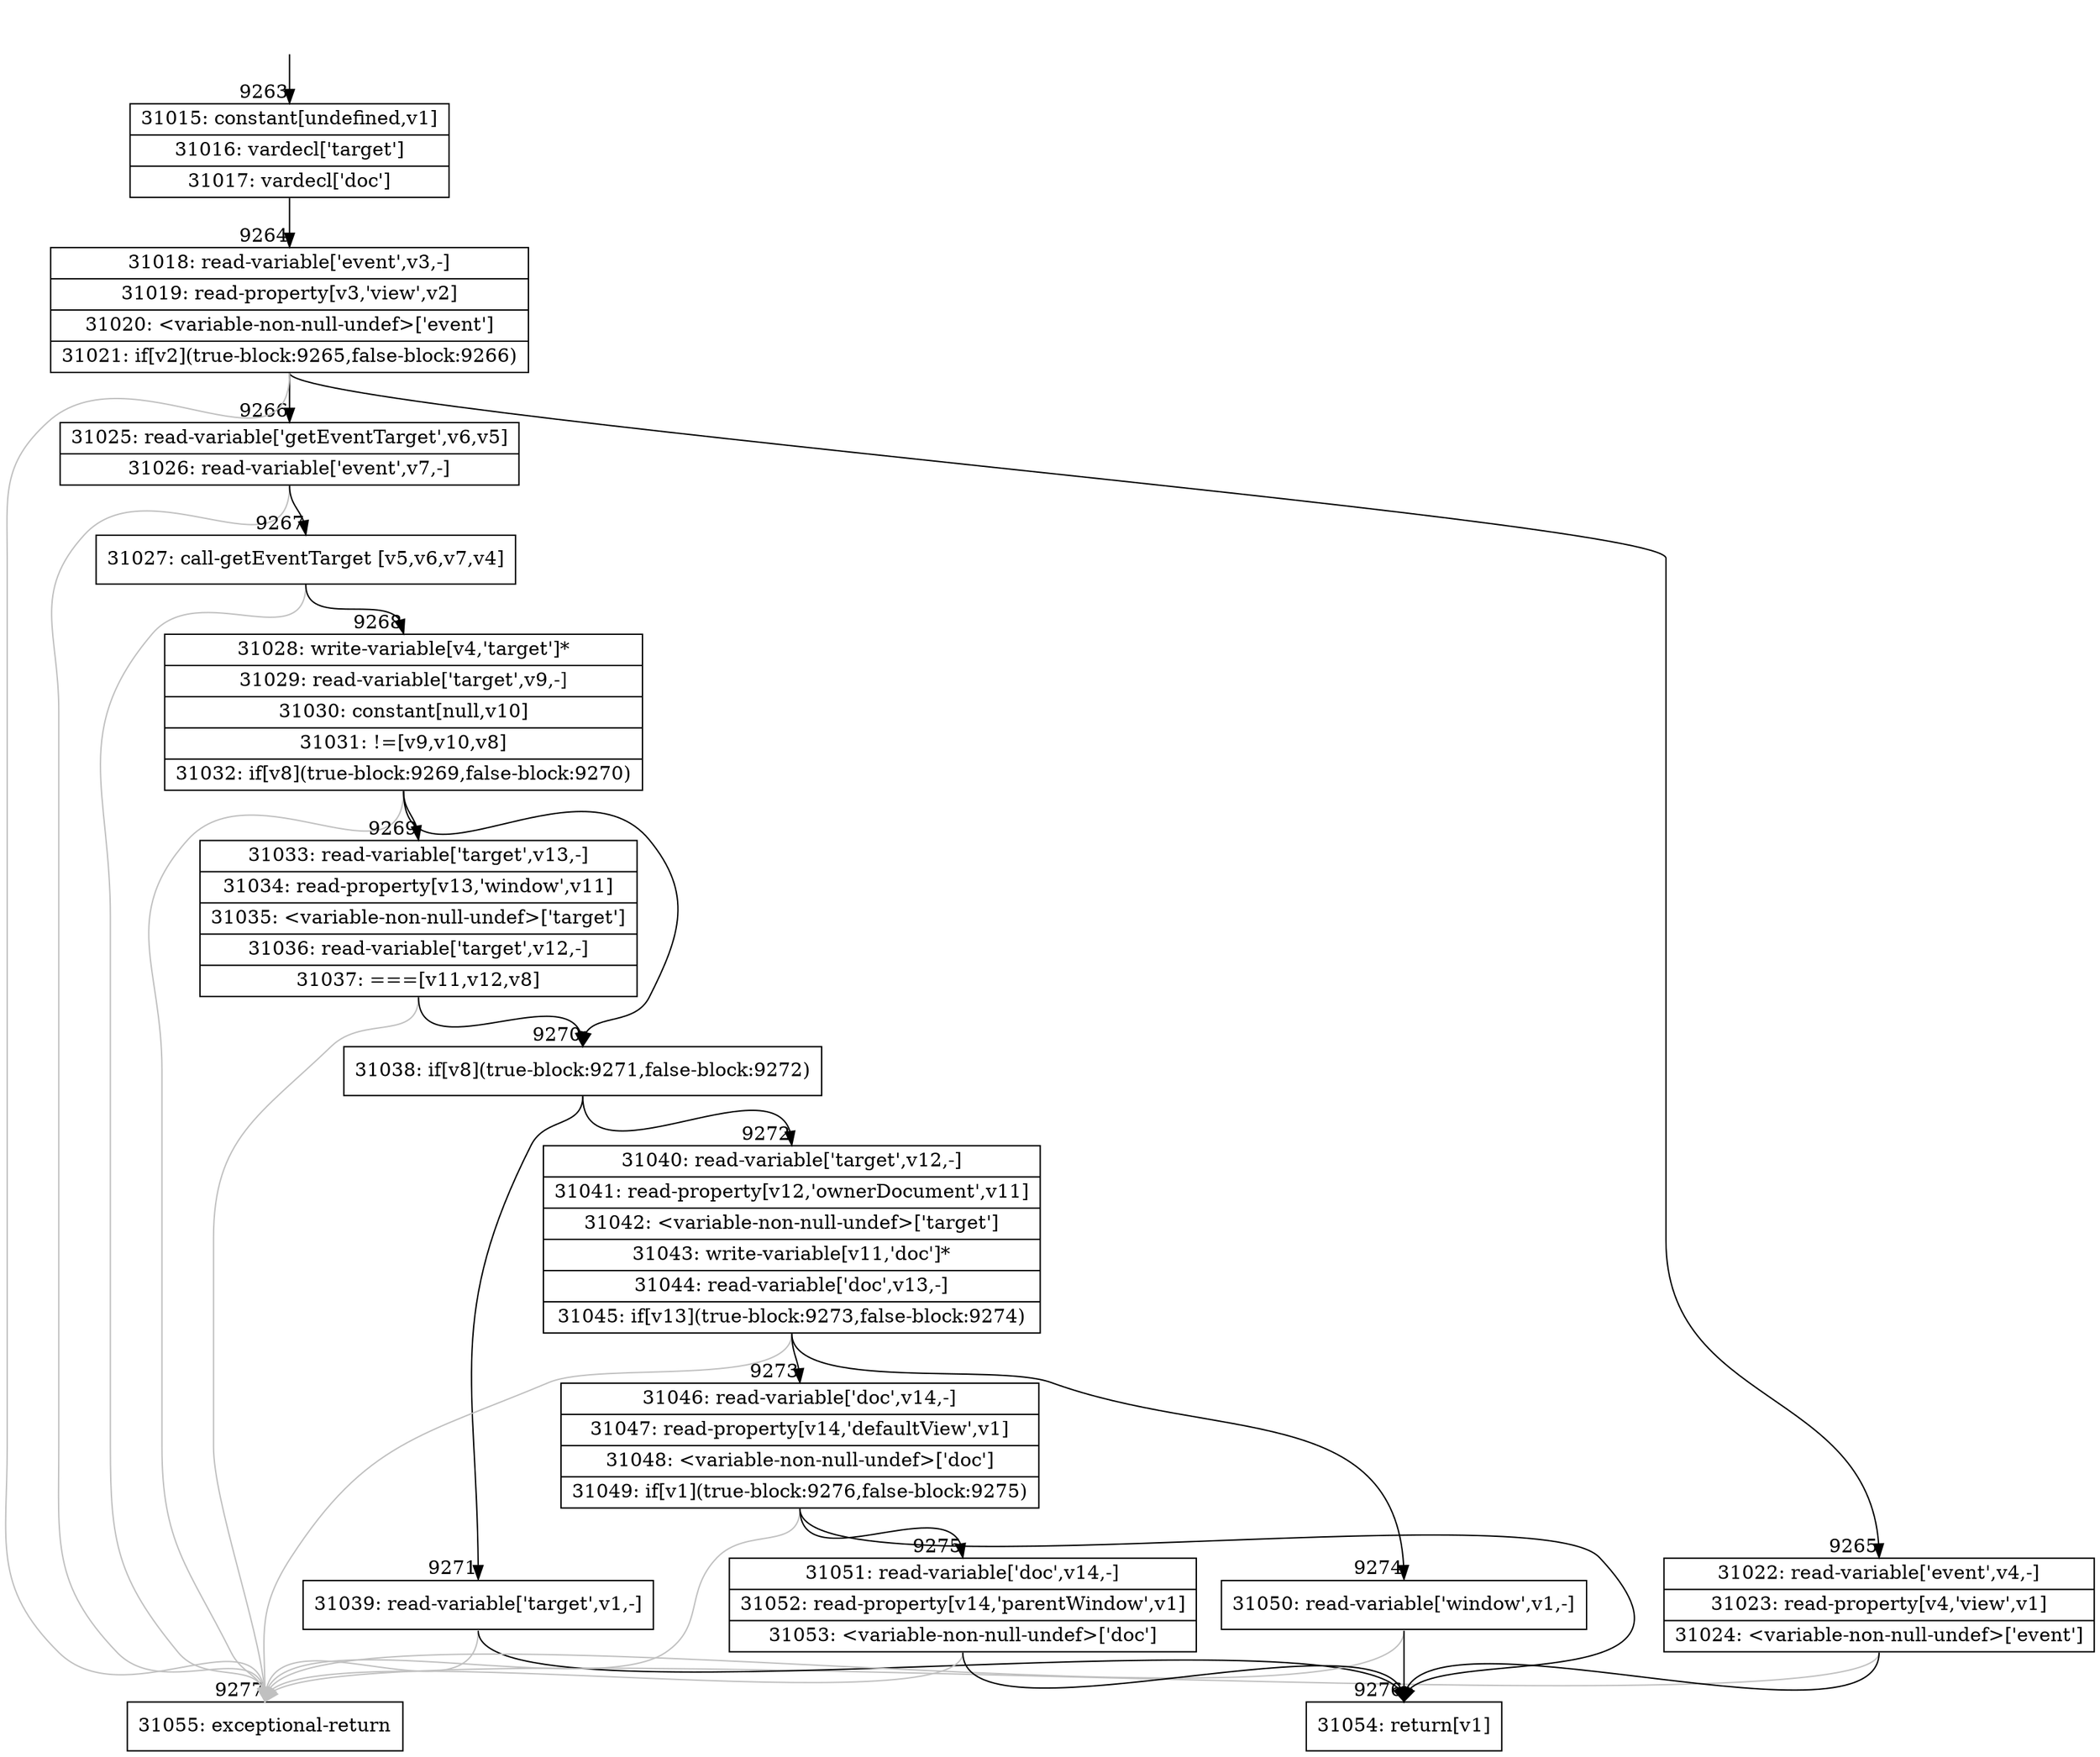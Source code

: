 digraph {
rankdir="TD"
BB_entry679[shape=none,label=""];
BB_entry679 -> BB9263 [tailport=s, headport=n, headlabel="    9263"]
BB9263 [shape=record label="{31015: constant[undefined,v1]|31016: vardecl['target']|31017: vardecl['doc']}" ] 
BB9263 -> BB9264 [tailport=s, headport=n, headlabel="      9264"]
BB9264 [shape=record label="{31018: read-variable['event',v3,-]|31019: read-property[v3,'view',v2]|31020: \<variable-non-null-undef\>['event']|31021: if[v2](true-block:9265,false-block:9266)}" ] 
BB9264 -> BB9265 [tailport=s, headport=n, headlabel="      9265"]
BB9264 -> BB9266 [tailport=s, headport=n, headlabel="      9266"]
BB9264 -> BB9277 [tailport=s, headport=n, color=gray, headlabel="      9277"]
BB9265 [shape=record label="{31022: read-variable['event',v4,-]|31023: read-property[v4,'view',v1]|31024: \<variable-non-null-undef\>['event']}" ] 
BB9265 -> BB9276 [tailport=s, headport=n, headlabel="      9276"]
BB9265 -> BB9277 [tailport=s, headport=n, color=gray]
BB9266 [shape=record label="{31025: read-variable['getEventTarget',v6,v5]|31026: read-variable['event',v7,-]}" ] 
BB9266 -> BB9267 [tailport=s, headport=n, headlabel="      9267"]
BB9266 -> BB9277 [tailport=s, headport=n, color=gray]
BB9267 [shape=record label="{31027: call-getEventTarget [v5,v6,v7,v4]}" ] 
BB9267 -> BB9268 [tailport=s, headport=n, headlabel="      9268"]
BB9267 -> BB9277 [tailport=s, headport=n, color=gray]
BB9268 [shape=record label="{31028: write-variable[v4,'target']*|31029: read-variable['target',v9,-]|31030: constant[null,v10]|31031: !=[v9,v10,v8]|31032: if[v8](true-block:9269,false-block:9270)}" ] 
BB9268 -> BB9270 [tailport=s, headport=n, headlabel="      9270"]
BB9268 -> BB9269 [tailport=s, headport=n, headlabel="      9269"]
BB9268 -> BB9277 [tailport=s, headport=n, color=gray]
BB9269 [shape=record label="{31033: read-variable['target',v13,-]|31034: read-property[v13,'window',v11]|31035: \<variable-non-null-undef\>['target']|31036: read-variable['target',v12,-]|31037: ===[v11,v12,v8]}" ] 
BB9269 -> BB9270 [tailport=s, headport=n]
BB9269 -> BB9277 [tailport=s, headport=n, color=gray]
BB9270 [shape=record label="{31038: if[v8](true-block:9271,false-block:9272)}" ] 
BB9270 -> BB9271 [tailport=s, headport=n, headlabel="      9271"]
BB9270 -> BB9272 [tailport=s, headport=n, headlabel="      9272"]
BB9271 [shape=record label="{31039: read-variable['target',v1,-]}" ] 
BB9271 -> BB9276 [tailport=s, headport=n]
BB9271 -> BB9277 [tailport=s, headport=n, color=gray]
BB9272 [shape=record label="{31040: read-variable['target',v12,-]|31041: read-property[v12,'ownerDocument',v11]|31042: \<variable-non-null-undef\>['target']|31043: write-variable[v11,'doc']*|31044: read-variable['doc',v13,-]|31045: if[v13](true-block:9273,false-block:9274)}" ] 
BB9272 -> BB9273 [tailport=s, headport=n, headlabel="      9273"]
BB9272 -> BB9274 [tailport=s, headport=n, headlabel="      9274"]
BB9272 -> BB9277 [tailport=s, headport=n, color=gray]
BB9273 [shape=record label="{31046: read-variable['doc',v14,-]|31047: read-property[v14,'defaultView',v1]|31048: \<variable-non-null-undef\>['doc']|31049: if[v1](true-block:9276,false-block:9275)}" ] 
BB9273 -> BB9276 [tailport=s, headport=n]
BB9273 -> BB9275 [tailport=s, headport=n, headlabel="      9275"]
BB9273 -> BB9277 [tailport=s, headport=n, color=gray]
BB9274 [shape=record label="{31050: read-variable['window',v1,-]}" ] 
BB9274 -> BB9276 [tailport=s, headport=n]
BB9274 -> BB9277 [tailport=s, headport=n, color=gray]
BB9275 [shape=record label="{31051: read-variable['doc',v14,-]|31052: read-property[v14,'parentWindow',v1]|31053: \<variable-non-null-undef\>['doc']}" ] 
BB9275 -> BB9276 [tailport=s, headport=n]
BB9275 -> BB9277 [tailport=s, headport=n, color=gray]
BB9276 [shape=record label="{31054: return[v1]}" ] 
BB9277 [shape=record label="{31055: exceptional-return}" ] 
//#$~ 16428
}
